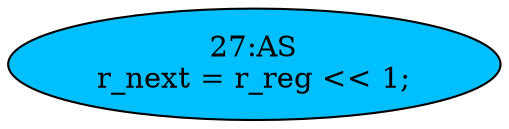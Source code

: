 strict digraph "" {
	node [label="\N"];
	"27:AS"	[ast="<pyverilog.vparser.ast.Assign object at 0x7f878d0b0090>",
		def_var="['r_next']",
		fillcolor=deepskyblue,
		label="27:AS
r_next = r_reg << 1;",
		statements="[]",
		style=filled,
		typ=Assign,
		use_var="['r_reg']"];
}
